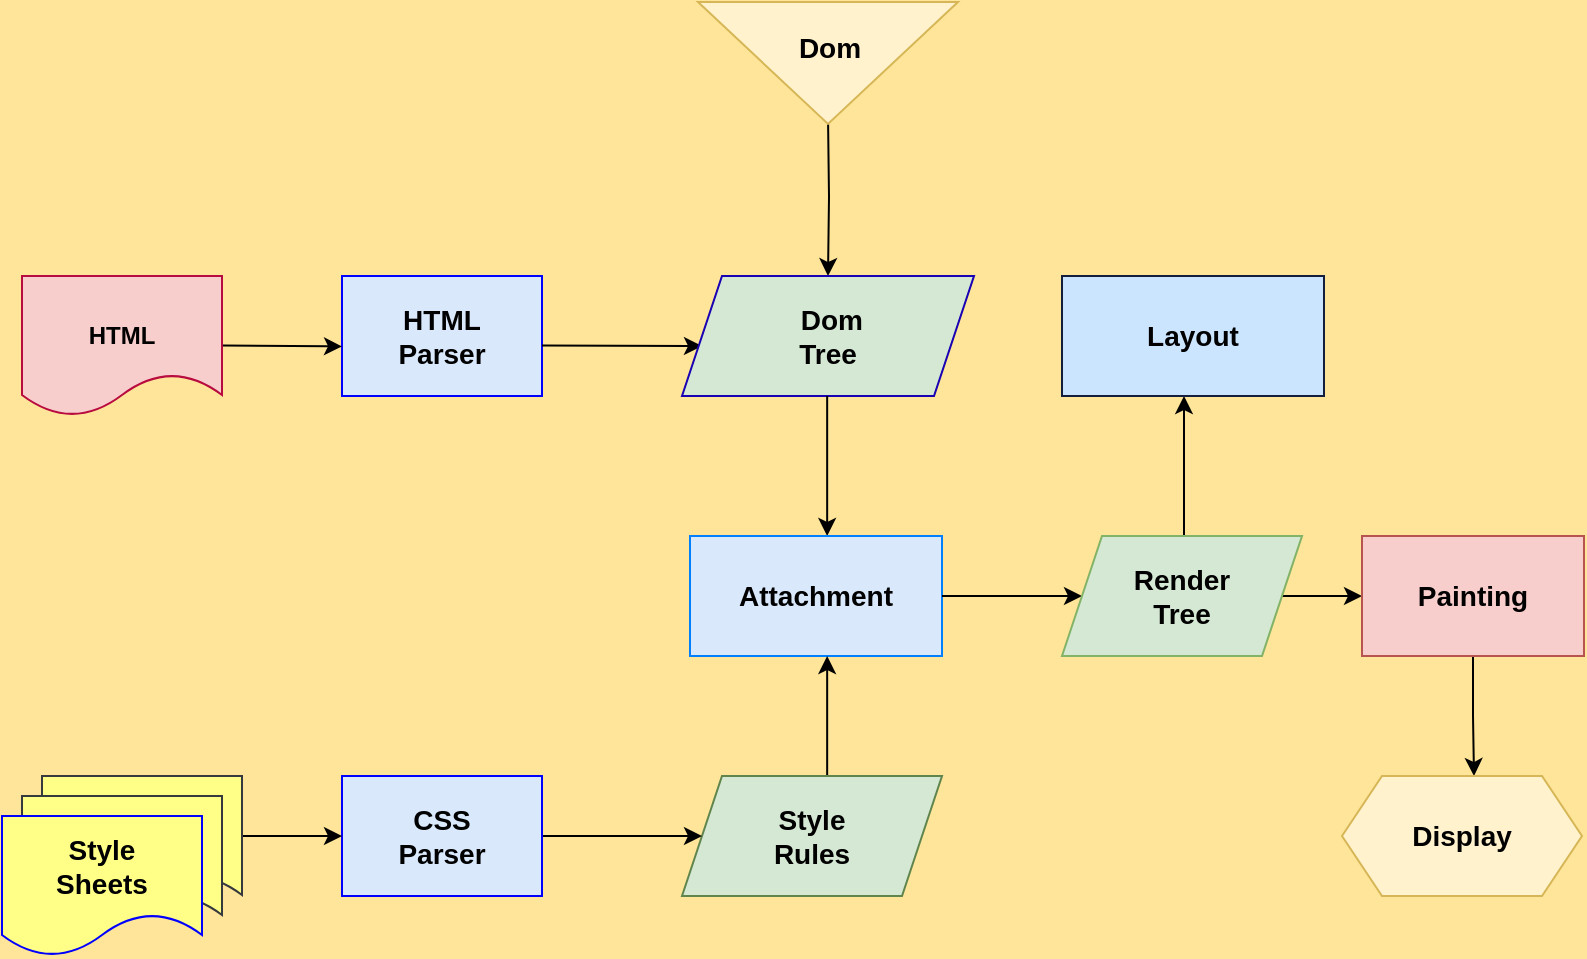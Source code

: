 <mxfile version="24.7.14">
  <diagram name="第 1 页" id="CM5frEGZMOGYdJdPdgxb">
    <mxGraphModel dx="1647" dy="848" grid="1" gridSize="10" guides="1" tooltips="1" connect="1" arrows="1" fold="1" page="1" pageScale="1" pageWidth="827" pageHeight="1169" background="#FFE599" math="0" shadow="0">
      <root>
        <mxCell id="0" />
        <mxCell id="1" parent="0" />
        <mxCell id="ttmQ-iRGi5GbIsY0zkrh-1" value="" style="edgeStyle=orthogonalEdgeStyle;rounded=0;orthogonalLoop=1;jettySize=auto;html=1;curved=0;" parent="1" target="MIKHkH5czW7Q3cuvCCsl-2" edge="1">
          <mxGeometry relative="1" as="geometry">
            <mxPoint x="432" y="124" as="sourcePoint" />
          </mxGeometry>
        </mxCell>
        <mxCell id="RSiTvYrEAQizDabYgRL6-1" value="" style="triangle;whiteSpace=wrap;html=1;rotation=90;fillColor=#fff2cc;strokeColor=#d6b656;" parent="1" vertex="1">
          <mxGeometry x="401.5" y="32.5" width="61" height="130" as="geometry" />
        </mxCell>
        <mxCell id="RSiTvYrEAQizDabYgRL6-2" value="&lt;font style=&quot;font-size: 14px;&quot;&gt;&lt;b&gt;Dom&lt;/b&gt;&lt;/font&gt;&lt;div style=&quot;font-size: 14px;&quot;&gt;&lt;br&gt;&lt;/div&gt;" style="text;html=1;align=center;verticalAlign=middle;whiteSpace=wrap;rounded=0;" parent="1" vertex="1">
          <mxGeometry x="403" y="82.5" width="60" height="30" as="geometry" />
        </mxCell>
        <mxCell id="RSiTvYrEAQizDabYgRL6-4" value="" style="shape=document;whiteSpace=wrap;html=1;boundedLbl=1;fillColor=#f8cecc;strokeColor=#B80B3F;" parent="1" vertex="1">
          <mxGeometry x="29" y="204" width="100" height="70" as="geometry" />
        </mxCell>
        <mxCell id="RSiTvYrEAQizDabYgRL6-5" value="&lt;b&gt;HTML&lt;/b&gt;" style="text;html=1;align=center;verticalAlign=middle;whiteSpace=wrap;rounded=0;" parent="1" vertex="1">
          <mxGeometry x="39" y="219" width="80" height="30" as="geometry" />
        </mxCell>
        <mxCell id="RSiTvYrEAQizDabYgRL6-6" value="&lt;b style=&quot;font-size: 14px;&quot;&gt;&lt;font style=&quot;font-size: 14px;&quot;&gt;HTML&lt;/font&gt;&lt;/b&gt;&lt;div style=&quot;font-size: 14px;&quot;&gt;&lt;b style=&quot;&quot;&gt;&lt;font style=&quot;font-size: 14px;&quot;&gt;Parser&lt;/font&gt;&lt;/b&gt;&lt;/div&gt;" style="rounded=0;whiteSpace=wrap;html=1;fillColor=#dae8fc;strokeColor=#0000FF;" parent="1" vertex="1">
          <mxGeometry x="189" y="204" width="100" height="60" as="geometry" />
        </mxCell>
        <mxCell id="RSiTvYrEAQizDabYgRL6-9" value="" style="endArrow=classic;html=1;rounded=0;entryX=0;entryY=0.5;entryDx=0;entryDy=0;exitX=1.004;exitY=0.423;exitDx=0;exitDy=0;exitPerimeter=0;" parent="1" edge="1">
          <mxGeometry width="50" height="50" relative="1" as="geometry">
            <mxPoint x="129.44" y="238.8" as="sourcePoint" />
            <mxPoint x="189" y="239.19" as="targetPoint" />
          </mxGeometry>
        </mxCell>
        <mxCell id="MIKHkH5czW7Q3cuvCCsl-1" value="" style="endArrow=classic;html=1;rounded=0;" parent="1" edge="1">
          <mxGeometry width="50" height="50" relative="1" as="geometry">
            <mxPoint x="289" y="238.76" as="sourcePoint" />
            <mxPoint x="369" y="239" as="targetPoint" />
          </mxGeometry>
        </mxCell>
        <mxCell id="MIKHkH5czW7Q3cuvCCsl-2" value="&lt;font style=&quot;font-size: 14px;&quot;&gt;&lt;b&gt;&amp;nbsp; Dom&amp;nbsp;&lt;/b&gt;&lt;/font&gt;&lt;div&gt;&lt;span style=&quot;font-size: 14px; background-color: initial;&quot;&gt;&lt;b&gt;Tree&lt;/b&gt;&lt;/span&gt;&lt;/div&gt;" style="shape=parallelogram;perimeter=parallelogramPerimeter;whiteSpace=wrap;html=1;fixedSize=1;fillColor=#d5e8d4;strokeColor=#1800B3;" parent="1" vertex="1">
          <mxGeometry x="359" y="204" width="146" height="60" as="geometry" />
        </mxCell>
        <mxCell id="ttmQ-iRGi5GbIsY0zkrh-2" value="" style="endArrow=classic;html=1;rounded=0;" parent="1" edge="1">
          <mxGeometry width="50" height="50" relative="1" as="geometry">
            <mxPoint x="431.58" y="264" as="sourcePoint" />
            <mxPoint x="431.58" y="334" as="targetPoint" />
          </mxGeometry>
        </mxCell>
        <mxCell id="ttmQ-iRGi5GbIsY0zkrh-3" value="&lt;font style=&quot;font-size: 14px;&quot;&gt;&lt;b&gt;Attachment&lt;/b&gt;&lt;/font&gt;" style="rounded=0;whiteSpace=wrap;html=1;fillColor=#dae8fc;strokeColor=#007FFF;" parent="1" vertex="1">
          <mxGeometry x="363" y="334" width="126" height="60" as="geometry" />
        </mxCell>
        <mxCell id="ttmQ-iRGi5GbIsY0zkrh-4" value="" style="endArrow=classic;html=1;rounded=0;" parent="1" edge="1">
          <mxGeometry width="50" height="50" relative="1" as="geometry">
            <mxPoint x="431.58" y="454" as="sourcePoint" />
            <mxPoint x="431.58" y="394" as="targetPoint" />
          </mxGeometry>
        </mxCell>
        <mxCell id="ttmQ-iRGi5GbIsY0zkrh-5" value="&lt;font style=&quot;font-size: 14px;&quot;&gt;&lt;b&gt;Style&lt;/b&gt;&lt;/font&gt;&lt;div style=&quot;font-size: 14px;&quot;&gt;&lt;font style=&quot;font-size: 14px;&quot;&gt;&lt;b&gt;Rules&lt;/b&gt;&lt;/font&gt;&lt;/div&gt;" style="shape=parallelogram;perimeter=parallelogramPerimeter;whiteSpace=wrap;html=1;fixedSize=1;fillColor=#d5e8d4;strokeColor=#60854C;" parent="1" vertex="1">
          <mxGeometry x="359" y="454" width="130" height="60" as="geometry" />
        </mxCell>
        <mxCell id="ttmQ-iRGi5GbIsY0zkrh-6" value="" style="endArrow=classic;html=1;rounded=0;entryX=0;entryY=0.5;entryDx=0;entryDy=0;" parent="1" target="ttmQ-iRGi5GbIsY0zkrh-5" edge="1">
          <mxGeometry width="50" height="50" relative="1" as="geometry">
            <mxPoint x="289" y="484" as="sourcePoint" />
            <mxPoint x="379" y="474" as="targetPoint" />
          </mxGeometry>
        </mxCell>
        <mxCell id="ttmQ-iRGi5GbIsY0zkrh-7" value="&lt;font style=&quot;font-size: 14px;&quot;&gt;&lt;b&gt;CSS&lt;/b&gt;&lt;/font&gt;&lt;div style=&quot;font-size: 14px;&quot;&gt;&lt;font style=&quot;font-size: 14px;&quot;&gt;&lt;b&gt;Parser&lt;/b&gt;&lt;/font&gt;&lt;/div&gt;" style="rounded=0;whiteSpace=wrap;html=1;fillColor=#dae8fc;strokeColor=#0000FF;" parent="1" vertex="1">
          <mxGeometry x="189" y="454" width="100" height="60" as="geometry" />
        </mxCell>
        <mxCell id="ttmQ-iRGi5GbIsY0zkrh-22" value="" style="edgeStyle=orthogonalEdgeStyle;rounded=0;orthogonalLoop=1;jettySize=auto;html=1;" parent="1" source="ttmQ-iRGi5GbIsY0zkrh-10" target="ttmQ-iRGi5GbIsY0zkrh-7" edge="1">
          <mxGeometry relative="1" as="geometry">
            <Array as="points">
              <mxPoint x="149" y="484" />
              <mxPoint x="149" y="484" />
            </Array>
          </mxGeometry>
        </mxCell>
        <mxCell id="ttmQ-iRGi5GbIsY0zkrh-13" value="" style="endArrow=classic;html=1;rounded=0;" parent="1" edge="1">
          <mxGeometry width="50" height="50" relative="1" as="geometry">
            <mxPoint x="489" y="364" as="sourcePoint" />
            <mxPoint x="559" y="364" as="targetPoint" />
          </mxGeometry>
        </mxCell>
        <mxCell id="ttmQ-iRGi5GbIsY0zkrh-17" value="" style="edgeStyle=orthogonalEdgeStyle;rounded=0;orthogonalLoop=1;jettySize=auto;html=1;" parent="1" source="ttmQ-iRGi5GbIsY0zkrh-14" target="ttmQ-iRGi5GbIsY0zkrh-16" edge="1">
          <mxGeometry relative="1" as="geometry">
            <Array as="points">
              <mxPoint x="610" y="320" />
              <mxPoint x="610" y="320" />
            </Array>
          </mxGeometry>
        </mxCell>
        <mxCell id="ttmQ-iRGi5GbIsY0zkrh-19" value="" style="edgeStyle=orthogonalEdgeStyle;rounded=0;orthogonalLoop=1;jettySize=auto;html=1;" parent="1" source="ttmQ-iRGi5GbIsY0zkrh-14" target="ttmQ-iRGi5GbIsY0zkrh-18" edge="1">
          <mxGeometry relative="1" as="geometry" />
        </mxCell>
        <mxCell id="ttmQ-iRGi5GbIsY0zkrh-14" value="&lt;b style=&quot;font-size: 14px;&quot;&gt;&lt;font style=&quot;font-size: 14px;&quot;&gt;Render&lt;/font&gt;&lt;/b&gt;&lt;div style=&quot;font-size: 14px;&quot;&gt;&lt;b style=&quot;&quot;&gt;&lt;font style=&quot;font-size: 14px;&quot;&gt;Tree&lt;/font&gt;&lt;/b&gt;&lt;/div&gt;" style="shape=parallelogram;perimeter=parallelogramPerimeter;whiteSpace=wrap;html=1;fixedSize=1;fillColor=#d5e8d4;strokeColor=#82b366;" parent="1" vertex="1">
          <mxGeometry x="549" y="334" width="120" height="60" as="geometry" />
        </mxCell>
        <mxCell id="ttmQ-iRGi5GbIsY0zkrh-16" value="&lt;b&gt;&lt;font style=&quot;font-size: 14px;&quot;&gt;Layout&lt;/font&gt;&lt;/b&gt;" style="whiteSpace=wrap;html=1;fillColor=#cce5ff;strokeColor=#141F3D;" parent="1" vertex="1">
          <mxGeometry x="549" y="204" width="131" height="60" as="geometry" />
        </mxCell>
        <mxCell id="ttmQ-iRGi5GbIsY0zkrh-21" value="" style="edgeStyle=orthogonalEdgeStyle;rounded=0;orthogonalLoop=1;jettySize=auto;html=1;" parent="1" source="ttmQ-iRGi5GbIsY0zkrh-18" target="ttmQ-iRGi5GbIsY0zkrh-20" edge="1">
          <mxGeometry relative="1" as="geometry">
            <Array as="points">
              <mxPoint x="755" y="424" />
              <mxPoint x="755" y="424" />
            </Array>
          </mxGeometry>
        </mxCell>
        <mxCell id="ttmQ-iRGi5GbIsY0zkrh-18" value="&lt;b&gt;&lt;font style=&quot;font-size: 14px;&quot;&gt;Painting&lt;/font&gt;&lt;/b&gt;" style="whiteSpace=wrap;html=1;fillColor=#f8cecc;strokeColor=#b85450;" parent="1" vertex="1">
          <mxGeometry x="699" y="334" width="111" height="60" as="geometry" />
        </mxCell>
        <mxCell id="ttmQ-iRGi5GbIsY0zkrh-20" value="&lt;font style=&quot;font-size: 14px;&quot;&gt;&lt;b&gt;Display&lt;/b&gt;&lt;/font&gt;" style="shape=hexagon;perimeter=hexagonPerimeter2;whiteSpace=wrap;html=1;fixedSize=1;fillColor=#fff2cc;strokeColor=#d6b656;" parent="1" vertex="1">
          <mxGeometry x="689" y="454" width="120" height="60" as="geometry" />
        </mxCell>
        <mxCell id="ttmQ-iRGi5GbIsY0zkrh-23" value="" style="group" parent="1" vertex="1" connectable="0">
          <mxGeometry x="19" y="454" width="120" height="90" as="geometry" />
        </mxCell>
        <mxCell id="ttmQ-iRGi5GbIsY0zkrh-10" value="" style="shape=document;whiteSpace=wrap;html=1;boundedLbl=1;fillColor=#ffff88;strokeColor=#36393d;" parent="ttmQ-iRGi5GbIsY0zkrh-23" vertex="1">
          <mxGeometry x="20" width="100" height="70" as="geometry" />
        </mxCell>
        <mxCell id="ttmQ-iRGi5GbIsY0zkrh-11" value="" style="shape=document;whiteSpace=wrap;html=1;boundedLbl=1;fillColor=#ffff88;strokeColor=#36393d;" parent="ttmQ-iRGi5GbIsY0zkrh-23" vertex="1">
          <mxGeometry x="10" y="10" width="100" height="70" as="geometry" />
        </mxCell>
        <mxCell id="ttmQ-iRGi5GbIsY0zkrh-12" value="&lt;font style=&quot;font-size: 14px;&quot;&gt;&lt;b&gt;Style&lt;/b&gt;&lt;/font&gt;&lt;div style=&quot;font-size: 14px;&quot;&gt;&lt;font style=&quot;font-size: 14px;&quot;&gt;&lt;b&gt;Sheets&lt;/b&gt;&lt;/font&gt;&lt;/div&gt;" style="shape=document;whiteSpace=wrap;html=1;boundedLbl=1;fillColor=#ffff88;strokeColor=#0000FF;" parent="ttmQ-iRGi5GbIsY0zkrh-23" vertex="1">
          <mxGeometry y="20" width="100" height="70" as="geometry" />
        </mxCell>
      </root>
    </mxGraphModel>
  </diagram>
</mxfile>
